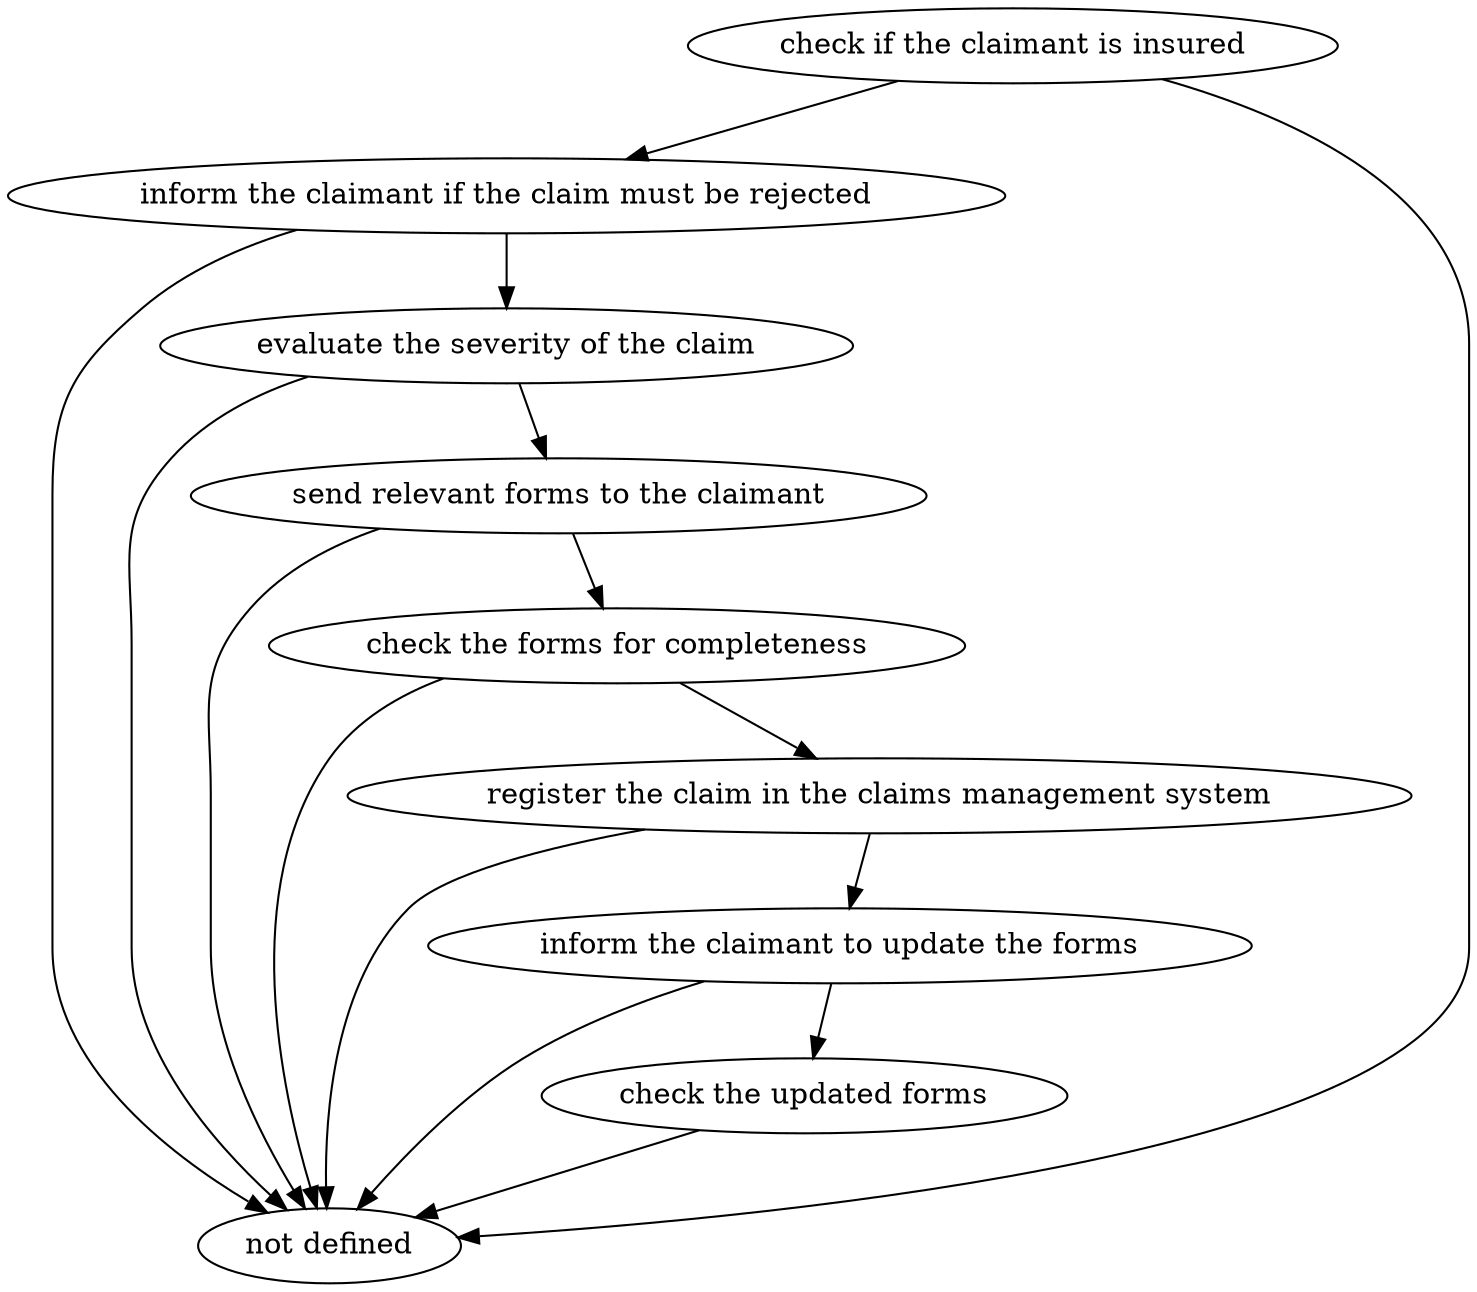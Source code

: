 strict digraph "doc-3.6" {
	graph [name="doc-3.6"];
	"check if the claimant is insured"	[attrs="{'type': 'Activity', 'label': 'check if the claimant is insured'}"];
	"inform the claimant if the claim must be rejected"	[attrs="{'type': 'Activity', 'label': 'inform the claimant if the claim must be rejected'}"];
	"check if the claimant is insured" -> "inform the claimant if the claim must be rejected"	[attrs="{'type': 'flow', 'label': 'flow'}"];
	"not defined"	[attrs="{'type': 'Actor', 'label': 'not defined'}"];
	"check if the claimant is insured" -> "not defined"	[attrs="{'type': 'actor performer', 'label': 'actor performer'}"];
	"evaluate the severity of the claim"	[attrs="{'type': 'Activity', 'label': 'evaluate the severity of the claim'}"];
	"inform the claimant if the claim must be rejected" -> "evaluate the severity of the claim"	[attrs="{'type': 'flow', 'label': 'flow'}"];
	"inform the claimant if the claim must be rejected" -> "not defined"	[attrs="{'type': 'actor performer', 'label': 'actor performer'}"];
	"send relevant forms to the claimant"	[attrs="{'type': 'Activity', 'label': 'send relevant forms to the claimant'}"];
	"evaluate the severity of the claim" -> "send relevant forms to the claimant"	[attrs="{'type': 'flow', 'label': 'flow'}"];
	"evaluate the severity of the claim" -> "not defined"	[attrs="{'type': 'actor performer', 'label': 'actor performer'}"];
	"check the forms for completeness"	[attrs="{'type': 'Activity', 'label': 'check the forms for completeness'}"];
	"send relevant forms to the claimant" -> "check the forms for completeness"	[attrs="{'type': 'flow', 'label': 'flow'}"];
	"send relevant forms to the claimant" -> "not defined"	[attrs="{'type': 'actor performer', 'label': 'actor performer'}"];
	"register the claim in the claims management system"	[attrs="{'type': 'Activity', 'label': 'register the claim in the claims management system'}"];
	"check the forms for completeness" -> "register the claim in the claims management system"	[attrs="{'type': 'flow', 'label': 'flow'}"];
	"check the forms for completeness" -> "not defined"	[attrs="{'type': 'actor performer', 'label': 'actor performer'}"];
	"inform the claimant to update the forms"	[attrs="{'type': 'Activity', 'label': 'inform the claimant to update the forms'}"];
	"register the claim in the claims management system" -> "inform the claimant to update the forms"	[attrs="{'type': 'flow', 'label': 'flow'}"];
	"register the claim in the claims management system" -> "not defined"	[attrs="{'type': 'actor performer', 'label': 'actor performer'}"];
	"check the updated forms"	[attrs="{'type': 'Activity', 'label': 'check the updated forms'}"];
	"inform the claimant to update the forms" -> "check the updated forms"	[attrs="{'type': 'flow', 'label': 'flow'}"];
	"inform the claimant to update the forms" -> "not defined"	[attrs="{'type': 'actor performer', 'label': 'actor performer'}"];
	"check the updated forms" -> "not defined"	[attrs="{'type': 'actor performer', 'label': 'actor performer'}"];
}
